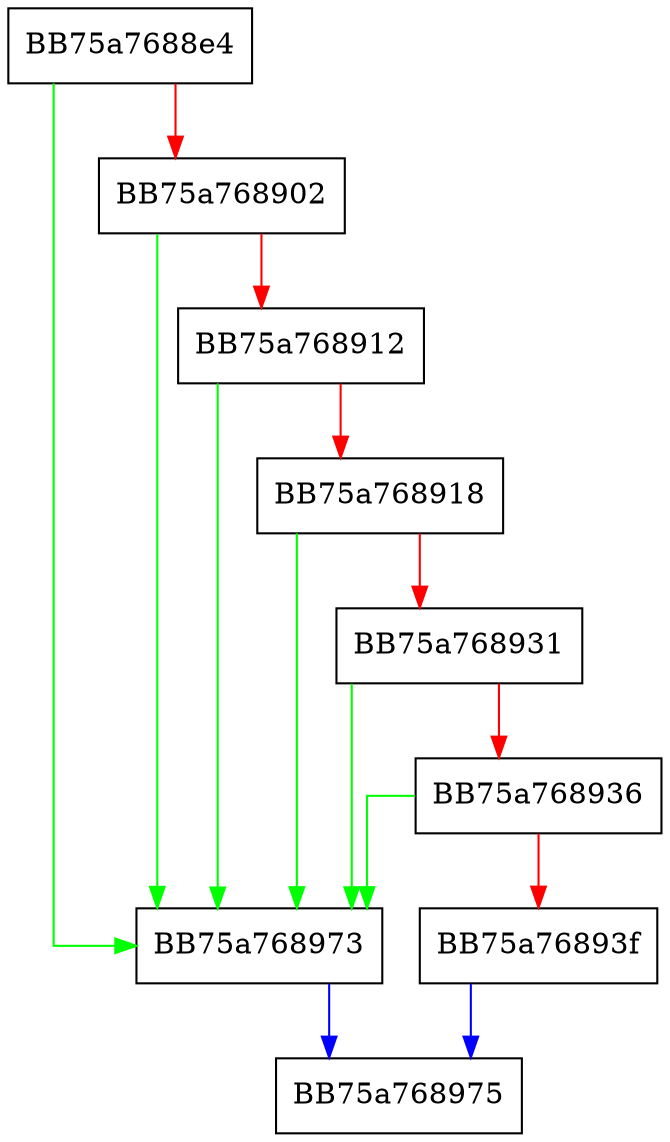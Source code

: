 digraph GetSizeFromCommandLineParamEx {
  node [shape="box"];
  graph [splines=ortho];
  BB75a7688e4 -> BB75a768973 [color="green"];
  BB75a7688e4 -> BB75a768902 [color="red"];
  BB75a768902 -> BB75a768973 [color="green"];
  BB75a768902 -> BB75a768912 [color="red"];
  BB75a768912 -> BB75a768973 [color="green"];
  BB75a768912 -> BB75a768918 [color="red"];
  BB75a768918 -> BB75a768973 [color="green"];
  BB75a768918 -> BB75a768931 [color="red"];
  BB75a768931 -> BB75a768973 [color="green"];
  BB75a768931 -> BB75a768936 [color="red"];
  BB75a768936 -> BB75a768973 [color="green"];
  BB75a768936 -> BB75a76893f [color="red"];
  BB75a76893f -> BB75a768975 [color="blue"];
  BB75a768973 -> BB75a768975 [color="blue"];
}